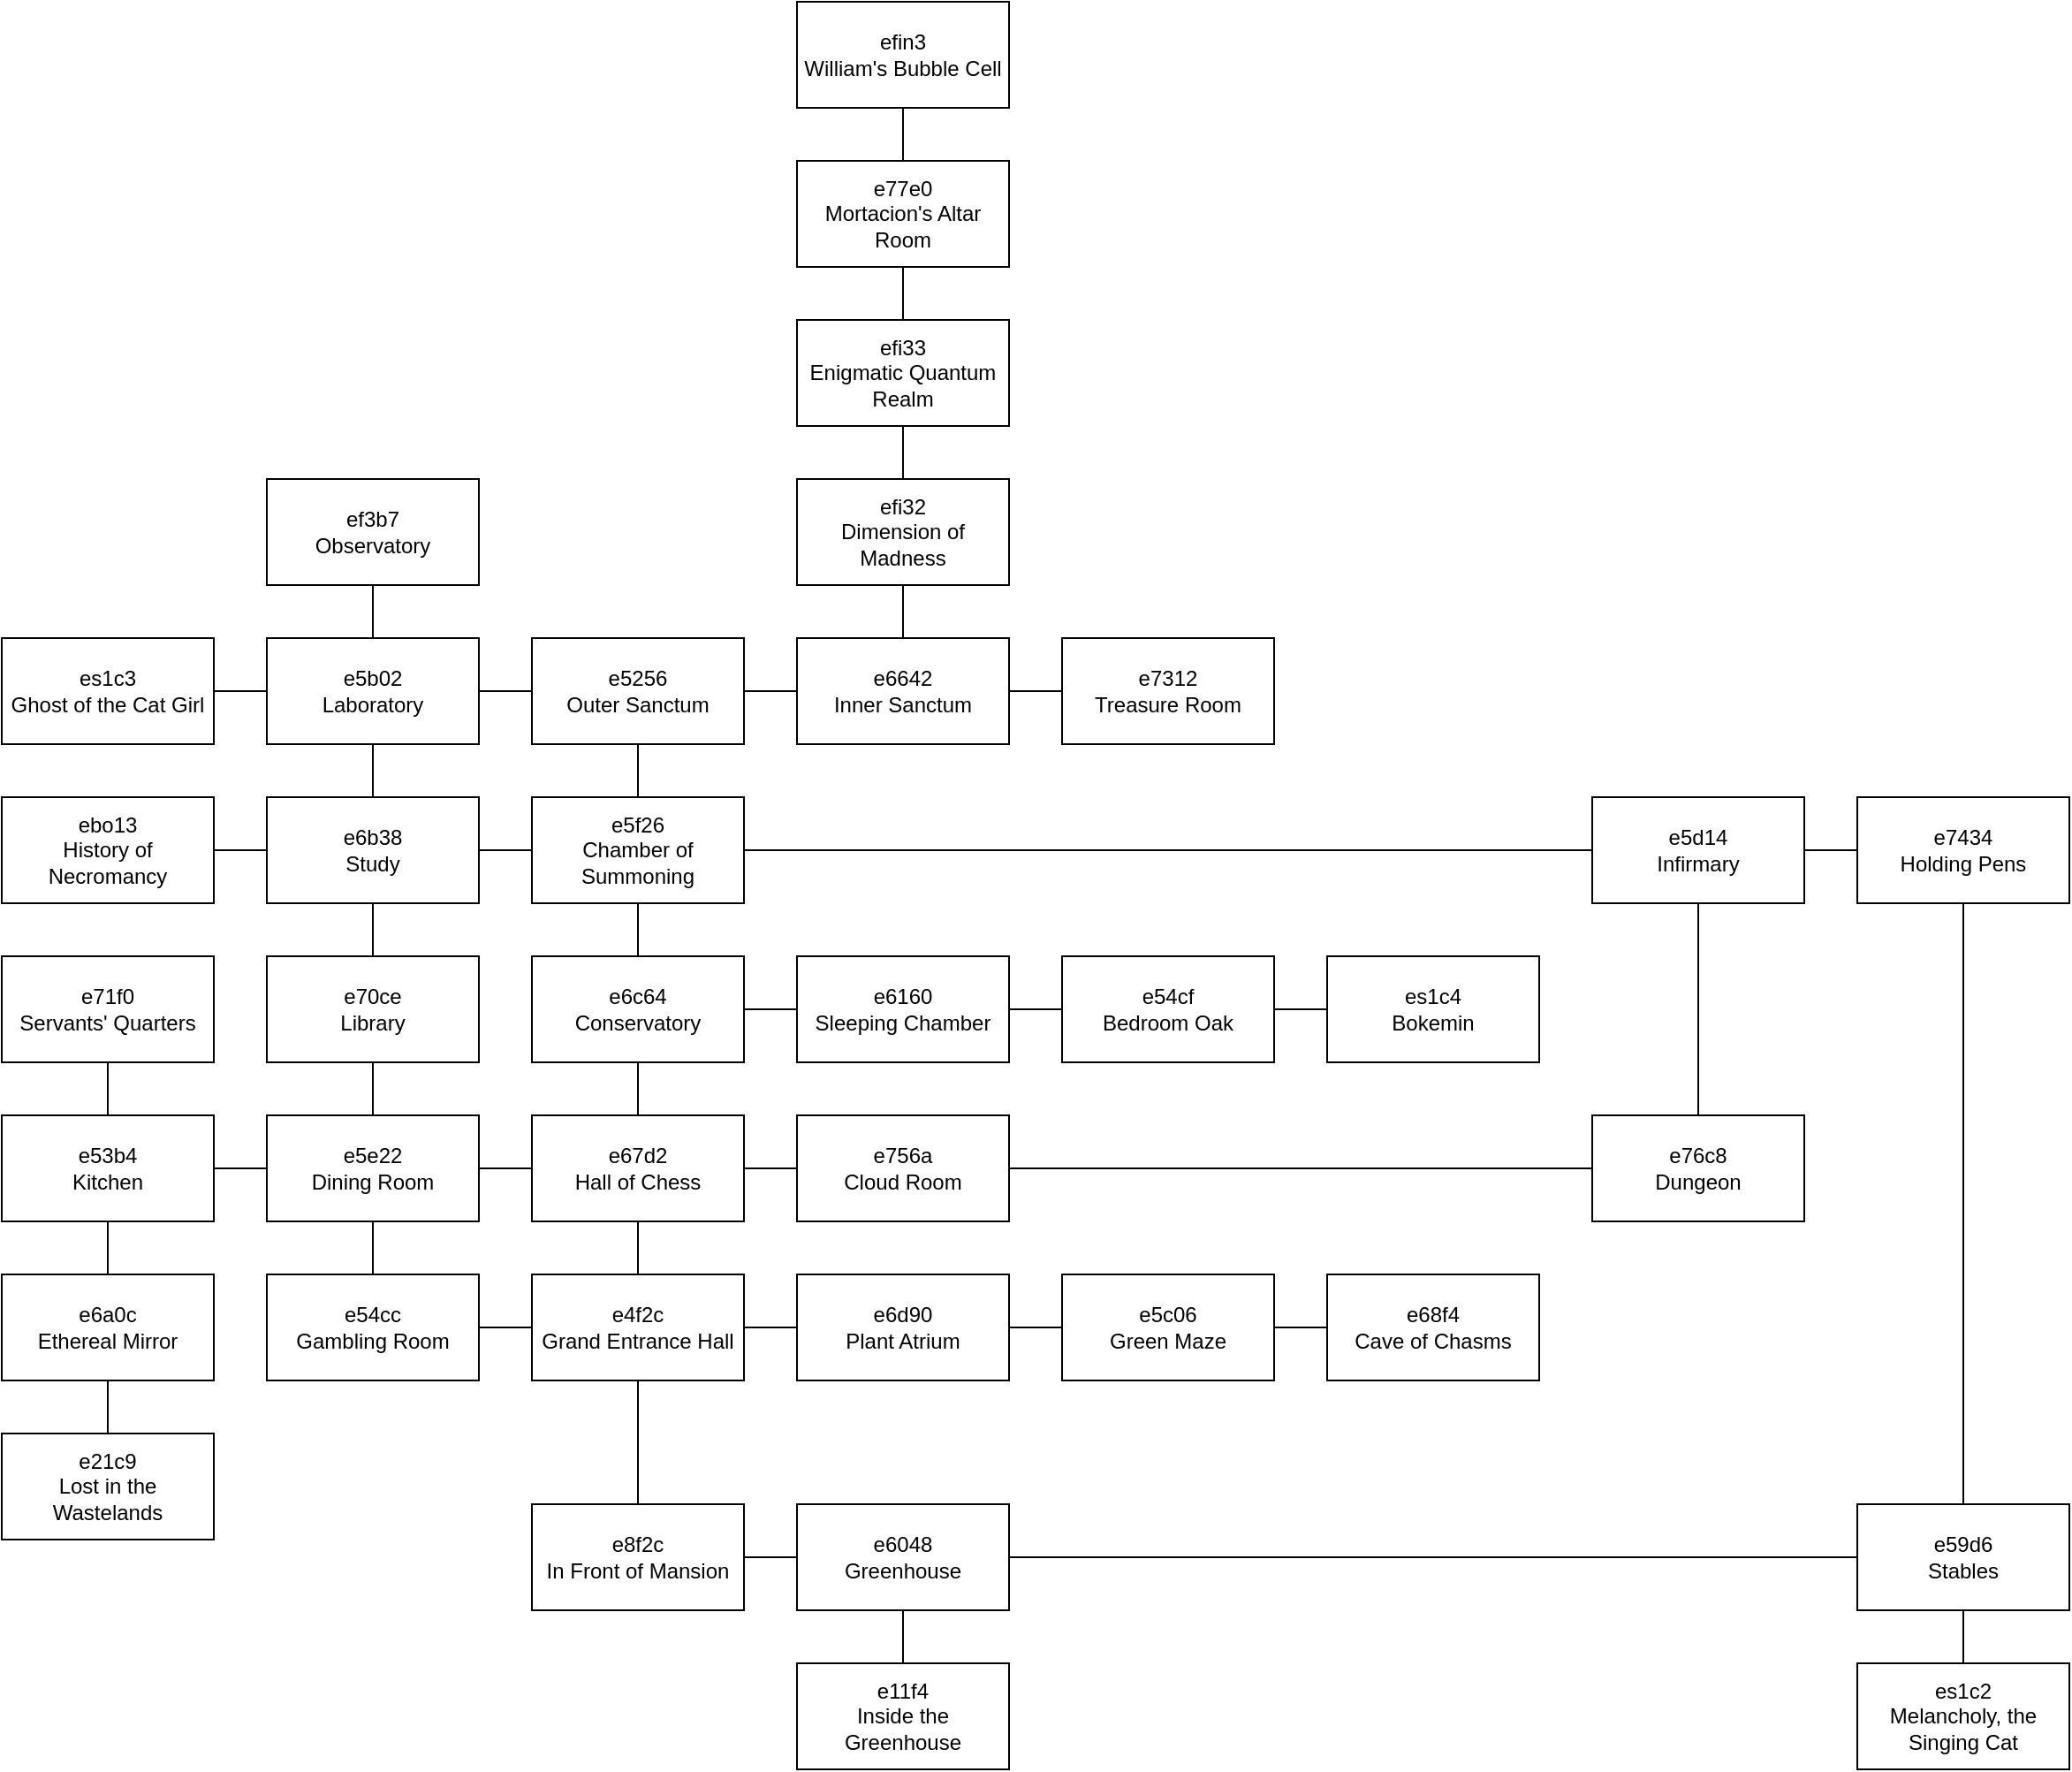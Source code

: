 <mxfile>
    <diagram id="srhE5D7gQbnfxxKPSpZm" name="Page-1">
        <mxGraphModel dx="2419" dy="2704" grid="1" gridSize="10" guides="1" tooltips="1" connect="1" arrows="1" fold="1" page="1" pageScale="1" pageWidth="850" pageHeight="1100" math="0" shadow="0">
            <root>
                <mxCell id="0"/>
                <mxCell id="1" parent="0"/>
                <mxCell id="22" style="edgeStyle=none;html=1;entryX=0;entryY=0.5;entryDx=0;entryDy=0;endArrow=none;endFill=0;" edge="1" parent="1" source="3" target="6">
                    <mxGeometry relative="1" as="geometry"/>
                </mxCell>
                <mxCell id="25" style="edgeStyle=none;html=1;endArrow=none;endFill=0;" edge="1" parent="1" source="3" target="5">
                    <mxGeometry relative="1" as="geometry"/>
                </mxCell>
                <mxCell id="3" value="e8f2c&lt;br&gt;In Front of Mansion" style="rounded=0;whiteSpace=wrap;html=1;" vertex="1" parent="1">
                    <mxGeometry x="230" y="740" width="120" height="60" as="geometry"/>
                </mxCell>
                <mxCell id="33" style="edgeStyle=none;html=1;endArrow=none;endFill=0;" edge="1" parent="1" source="5" target="32">
                    <mxGeometry relative="1" as="geometry"/>
                </mxCell>
                <mxCell id="34" style="edgeStyle=none;html=1;endArrow=none;endFill=0;" edge="1" parent="1" source="5" target="31">
                    <mxGeometry relative="1" as="geometry"/>
                </mxCell>
                <mxCell id="5" value="e4f2c&lt;br&gt;Grand Entrance Hall" style="rounded=0;whiteSpace=wrap;html=1;" vertex="1" parent="1">
                    <mxGeometry x="230" y="610" width="120" height="60" as="geometry"/>
                </mxCell>
                <mxCell id="23" value="" style="edgeStyle=none;html=1;endArrow=none;endFill=0;" edge="1" parent="1" source="6" target="8">
                    <mxGeometry relative="1" as="geometry"/>
                </mxCell>
                <mxCell id="24" style="edgeStyle=none;html=1;entryX=0.5;entryY=0;entryDx=0;entryDy=0;endArrow=none;endFill=0;" edge="1" parent="1" source="6" target="7">
                    <mxGeometry relative="1" as="geometry"/>
                </mxCell>
                <mxCell id="6" value="e6048&lt;br&gt;Greenhouse" style="rounded=0;whiteSpace=wrap;html=1;" vertex="1" parent="1">
                    <mxGeometry x="380" y="740" width="120" height="60" as="geometry"/>
                </mxCell>
                <mxCell id="7" value="e11f4&lt;br&gt;Inside the Greenhouse" style="rounded=0;whiteSpace=wrap;html=1;" vertex="1" parent="1">
                    <mxGeometry x="380" y="830" width="120" height="60" as="geometry"/>
                </mxCell>
                <mxCell id="27" style="edgeStyle=none;html=1;entryX=0.5;entryY=1;entryDx=0;entryDy=0;endArrow=none;endFill=0;" edge="1" parent="1" source="8" target="9">
                    <mxGeometry relative="1" as="geometry"/>
                </mxCell>
                <mxCell id="89" style="edgeStyle=none;html=1;entryX=0.5;entryY=0;entryDx=0;entryDy=0;endArrow=none;endFill=0;" edge="1" parent="1" source="8" target="82">
                    <mxGeometry relative="1" as="geometry"/>
                </mxCell>
                <mxCell id="8" value="e59d6&lt;br&gt;Stables" style="rounded=0;whiteSpace=wrap;html=1;" vertex="1" parent="1">
                    <mxGeometry x="980" y="740" width="120" height="60" as="geometry"/>
                </mxCell>
                <mxCell id="72" style="edgeStyle=none;html=1;entryX=1;entryY=0.5;entryDx=0;entryDy=0;endArrow=none;endFill=0;" edge="1" parent="1" source="9" target="70">
                    <mxGeometry relative="1" as="geometry"/>
                </mxCell>
                <mxCell id="9" value="e7434&lt;br&gt;Holding Pens" style="rounded=0;whiteSpace=wrap;html=1;" vertex="1" parent="1">
                    <mxGeometry x="980" y="340" width="120" height="60" as="geometry"/>
                </mxCell>
                <mxCell id="28" style="edgeStyle=none;html=1;endArrow=none;endFill=0;" edge="1" parent="1" source="11" target="12">
                    <mxGeometry relative="1" as="geometry"/>
                </mxCell>
                <mxCell id="29" style="edgeStyle=none;html=1;entryX=1;entryY=0.5;entryDx=0;entryDy=0;endArrow=none;endFill=0;" edge="1" parent="1" source="11" target="13">
                    <mxGeometry relative="1" as="geometry"/>
                </mxCell>
                <mxCell id="11" value="e5f26&lt;br&gt;Chamber of Summoning" style="rounded=0;whiteSpace=wrap;html=1;" vertex="1" parent="1">
                    <mxGeometry x="230" y="340" width="120" height="60" as="geometry"/>
                </mxCell>
                <mxCell id="53" style="edgeStyle=none;html=1;entryX=0;entryY=0.5;entryDx=0;entryDy=0;endArrow=none;endFill=0;" edge="1" parent="1" source="12" target="52">
                    <mxGeometry relative="1" as="geometry"/>
                </mxCell>
                <mxCell id="12" value="e5256&lt;br&gt;Outer Sanctum" style="rounded=0;whiteSpace=wrap;html=1;" vertex="1" parent="1">
                    <mxGeometry x="230" y="250" width="120" height="60" as="geometry"/>
                </mxCell>
                <mxCell id="42" style="edgeStyle=none;html=1;endArrow=none;endFill=0;" edge="1" parent="1" source="13" target="41">
                    <mxGeometry relative="1" as="geometry"/>
                </mxCell>
                <mxCell id="81" style="edgeStyle=none;html=1;entryX=1;entryY=0.5;entryDx=0;entryDy=0;endArrow=none;endFill=0;" edge="1" parent="1" source="13" target="80">
                    <mxGeometry relative="1" as="geometry"/>
                </mxCell>
                <mxCell id="13" value="e6b38&lt;br&gt;Study" style="rounded=0;whiteSpace=wrap;html=1;" vertex="1" parent="1">
                    <mxGeometry x="80" y="340" width="120" height="60" as="geometry"/>
                </mxCell>
                <mxCell id="18" style="edgeStyle=none;html=1;entryX=0;entryY=0.5;entryDx=0;entryDy=0;endArrow=none;endFill=0;" edge="1" parent="1" source="14" target="16">
                    <mxGeometry relative="1" as="geometry"/>
                </mxCell>
                <mxCell id="19" style="edgeStyle=none;html=1;entryX=0.5;entryY=1;entryDx=0;entryDy=0;endArrow=none;endFill=0;" edge="1" parent="1" source="14" target="11">
                    <mxGeometry relative="1" as="geometry"/>
                </mxCell>
                <mxCell id="20" style="edgeStyle=none;html=1;entryX=0.5;entryY=0;entryDx=0;entryDy=0;endArrow=none;endFill=0;" edge="1" parent="1" source="14" target="15">
                    <mxGeometry relative="1" as="geometry"/>
                </mxCell>
                <mxCell id="14" value="e6c64&lt;br&gt;Conservatory" style="rounded=0;whiteSpace=wrap;html=1;" vertex="1" parent="1">
                    <mxGeometry x="230" y="430" width="120" height="60" as="geometry"/>
                </mxCell>
                <mxCell id="21" style="edgeStyle=none;html=1;endArrow=none;endFill=0;" edge="1" parent="1" source="15" target="17">
                    <mxGeometry relative="1" as="geometry"/>
                </mxCell>
                <mxCell id="30" style="edgeStyle=none;html=1;entryX=0.5;entryY=0;entryDx=0;entryDy=0;endArrow=none;endFill=0;" edge="1" parent="1" source="15" target="5">
                    <mxGeometry relative="1" as="geometry"/>
                </mxCell>
                <mxCell id="15" value="e67d2&lt;br&gt;Hall of Chess" style="rounded=0;whiteSpace=wrap;html=1;" vertex="1" parent="1">
                    <mxGeometry x="230" y="520" width="120" height="60" as="geometry"/>
                </mxCell>
                <mxCell id="64" style="edgeStyle=none;html=1;entryX=0;entryY=0.5;entryDx=0;entryDy=0;endArrow=none;endFill=0;" edge="1" parent="1" source="16" target="63">
                    <mxGeometry relative="1" as="geometry"/>
                </mxCell>
                <mxCell id="16" value="e6160&lt;br&gt;Sleeping Chamber" style="rounded=0;whiteSpace=wrap;html=1;" vertex="1" parent="1">
                    <mxGeometry x="380" y="430" width="120" height="60" as="geometry"/>
                </mxCell>
                <mxCell id="17" value="e756a&lt;br&gt;Cloud Room" style="rounded=0;whiteSpace=wrap;html=1;" vertex="1" parent="1">
                    <mxGeometry x="380" y="520" width="120" height="60" as="geometry"/>
                </mxCell>
                <mxCell id="36" style="edgeStyle=none;html=1;endArrow=none;endFill=0;" edge="1" parent="1" source="31" target="35">
                    <mxGeometry relative="1" as="geometry"/>
                </mxCell>
                <mxCell id="31" value="e54cc&lt;br&gt;Gambling Room" style="rounded=0;whiteSpace=wrap;html=1;" vertex="1" parent="1">
                    <mxGeometry x="80" y="610" width="120" height="60" as="geometry"/>
                </mxCell>
                <mxCell id="75" style="edgeStyle=none;html=1;entryX=0;entryY=0.5;entryDx=0;entryDy=0;endArrow=none;endFill=0;" edge="1" parent="1" source="32" target="74">
                    <mxGeometry relative="1" as="geometry"/>
                </mxCell>
                <mxCell id="32" value="e6d90&lt;br&gt;Plant Atrium" style="rounded=0;whiteSpace=wrap;html=1;" vertex="1" parent="1">
                    <mxGeometry x="380" y="610" width="120" height="60" as="geometry"/>
                </mxCell>
                <mxCell id="37" style="edgeStyle=none;html=1;entryX=0;entryY=0.5;entryDx=0;entryDy=0;endArrow=none;endFill=0;" edge="1" parent="1" source="35" target="15">
                    <mxGeometry relative="1" as="geometry"/>
                </mxCell>
                <mxCell id="39" style="edgeStyle=none;html=1;endArrow=none;endFill=0;" edge="1" parent="1" source="35" target="38">
                    <mxGeometry relative="1" as="geometry"/>
                </mxCell>
                <mxCell id="47" style="edgeStyle=none;html=1;endArrow=none;endFill=0;" edge="1" parent="1" source="35" target="46">
                    <mxGeometry relative="1" as="geometry"/>
                </mxCell>
                <mxCell id="35" value="e5e22&lt;br&gt;Dining Room" style="rounded=0;whiteSpace=wrap;html=1;" vertex="1" parent="1">
                    <mxGeometry x="80" y="520" width="120" height="60" as="geometry"/>
                </mxCell>
                <mxCell id="40" style="edgeStyle=none;html=1;endArrow=none;endFill=0;" edge="1" parent="1" source="38" target="13">
                    <mxGeometry relative="1" as="geometry"/>
                </mxCell>
                <mxCell id="38" value="e70ce&lt;br&gt;Library" style="rounded=0;whiteSpace=wrap;html=1;" vertex="1" parent="1">
                    <mxGeometry x="80" y="430" width="120" height="60" as="geometry"/>
                </mxCell>
                <mxCell id="43" style="edgeStyle=none;html=1;endArrow=none;endFill=0;" edge="1" parent="1" source="41" target="12">
                    <mxGeometry relative="1" as="geometry"/>
                </mxCell>
                <mxCell id="45" style="edgeStyle=none;html=1;entryX=0.5;entryY=0.833;entryDx=0;entryDy=0;entryPerimeter=0;endArrow=none;endFill=0;" edge="1" parent="1" source="41" target="44">
                    <mxGeometry relative="1" as="geometry"/>
                </mxCell>
                <mxCell id="86" style="edgeStyle=none;html=1;entryX=1;entryY=0.5;entryDx=0;entryDy=0;endArrow=none;endFill=0;" edge="1" parent="1" source="41" target="85">
                    <mxGeometry relative="1" as="geometry"/>
                </mxCell>
                <mxCell id="41" value="e5b02&lt;br&gt;Laboratory" style="rounded=0;whiteSpace=wrap;html=1;" vertex="1" parent="1">
                    <mxGeometry x="80" y="250" width="120" height="60" as="geometry"/>
                </mxCell>
                <mxCell id="44" value="ef3b7&lt;br&gt;Observatory" style="rounded=0;whiteSpace=wrap;html=1;" vertex="1" parent="1">
                    <mxGeometry x="80" y="160" width="120" height="60" as="geometry"/>
                </mxCell>
                <mxCell id="51" style="edgeStyle=none;html=1;endArrow=none;endFill=0;" edge="1" parent="1" source="46" target="50">
                    <mxGeometry relative="1" as="geometry"/>
                </mxCell>
                <mxCell id="46" value="e53b4&lt;br&gt;Kitchen" style="rounded=0;whiteSpace=wrap;html=1;" vertex="1" parent="1">
                    <mxGeometry x="-70" y="520" width="120" height="60" as="geometry"/>
                </mxCell>
                <mxCell id="49" style="edgeStyle=none;html=1;endArrow=none;endFill=0;" edge="1" parent="1" source="48" target="46">
                    <mxGeometry relative="1" as="geometry"/>
                </mxCell>
                <mxCell id="48" value="e71f0&lt;br&gt;Servants' Quarters" style="rounded=0;whiteSpace=wrap;html=1;" vertex="1" parent="1">
                    <mxGeometry x="-70" y="430" width="120" height="60" as="geometry"/>
                </mxCell>
                <mxCell id="79" style="edgeStyle=none;html=1;entryX=0.5;entryY=0;entryDx=0;entryDy=0;endArrow=none;endFill=0;" edge="1" parent="1" source="50" target="78">
                    <mxGeometry relative="1" as="geometry"/>
                </mxCell>
                <mxCell id="50" value="e6a0c&lt;br&gt;Ethereal Mirror" style="rounded=0;whiteSpace=wrap;html=1;" vertex="1" parent="1">
                    <mxGeometry x="-70" y="610" width="120" height="60" as="geometry"/>
                </mxCell>
                <mxCell id="55" style="edgeStyle=none;html=1;entryX=0;entryY=0.5;entryDx=0;entryDy=0;endArrow=none;endFill=0;" edge="1" parent="1" source="52" target="54">
                    <mxGeometry relative="1" as="geometry"/>
                </mxCell>
                <mxCell id="66" style="edgeStyle=none;html=1;endArrow=none;endFill=0;" edge="1" parent="1" source="52" target="65">
                    <mxGeometry relative="1" as="geometry"/>
                </mxCell>
                <mxCell id="52" value="e6642&lt;br&gt;Inner Sanctum" style="rounded=0;whiteSpace=wrap;html=1;" vertex="1" parent="1">
                    <mxGeometry x="380" y="250" width="120" height="60" as="geometry"/>
                </mxCell>
                <mxCell id="54" value="e7312&lt;br&gt;Treasure Room" style="rounded=0;whiteSpace=wrap;html=1;" vertex="1" parent="1">
                    <mxGeometry x="530" y="250" width="120" height="60" as="geometry"/>
                </mxCell>
                <mxCell id="59" style="edgeStyle=none;html=1;entryX=1;entryY=0.5;entryDx=0;entryDy=0;endArrow=none;endFill=0;" edge="1" parent="1" source="57" target="17">
                    <mxGeometry relative="1" as="geometry"/>
                </mxCell>
                <mxCell id="57" value="e76c8&lt;br&gt;Dungeon" style="rounded=0;whiteSpace=wrap;html=1;" vertex="1" parent="1">
                    <mxGeometry x="830" y="520" width="120" height="60" as="geometry"/>
                </mxCell>
                <mxCell id="60" value="e77e0&lt;br&gt;Mortacion's Altar Room" style="rounded=0;whiteSpace=wrap;html=1;" vertex="1" parent="1">
                    <mxGeometry x="380" y="-20" width="120" height="60" as="geometry"/>
                </mxCell>
                <mxCell id="62" style="edgeStyle=none;html=1;entryX=0.5;entryY=0;entryDx=0;entryDy=0;endArrow=none;endFill=0;" edge="1" parent="1" source="61" target="60">
                    <mxGeometry relative="1" as="geometry"/>
                </mxCell>
                <mxCell id="61" value="efin3&lt;br&gt;William's Bubble Cell" style="rounded=0;whiteSpace=wrap;html=1;" vertex="1" parent="1">
                    <mxGeometry x="380" y="-110" width="120" height="60" as="geometry"/>
                </mxCell>
                <mxCell id="88" style="edgeStyle=none;html=1;entryX=0;entryY=0.5;entryDx=0;entryDy=0;endArrow=none;endFill=0;" edge="1" parent="1" source="63" target="87">
                    <mxGeometry relative="1" as="geometry"/>
                </mxCell>
                <mxCell id="63" value="e54cf&lt;br&gt;Bedroom Oak" style="rounded=0;whiteSpace=wrap;html=1;" vertex="1" parent="1">
                    <mxGeometry x="530" y="430" width="120" height="60" as="geometry"/>
                </mxCell>
                <mxCell id="68" style="edgeStyle=none;html=1;entryX=0.5;entryY=1;entryDx=0;entryDy=0;endArrow=none;endFill=0;" edge="1" parent="1" source="65" target="67">
                    <mxGeometry relative="1" as="geometry"/>
                </mxCell>
                <mxCell id="65" value="efi32&lt;br&gt;Dimension of Madness" style="rounded=0;whiteSpace=wrap;html=1;" vertex="1" parent="1">
                    <mxGeometry x="380" y="160" width="120" height="60" as="geometry"/>
                </mxCell>
                <mxCell id="69" style="edgeStyle=none;html=1;entryX=0.5;entryY=1;entryDx=0;entryDy=0;endArrow=none;endFill=0;" edge="1" parent="1" source="67" target="60">
                    <mxGeometry relative="1" as="geometry"/>
                </mxCell>
                <mxCell id="67" value="efi33&lt;br&gt;Enigmatic Quantum Realm" style="rounded=0;whiteSpace=wrap;html=1;" vertex="1" parent="1">
                    <mxGeometry x="380" y="70" width="120" height="60" as="geometry"/>
                </mxCell>
                <mxCell id="71" style="edgeStyle=none;html=1;entryX=0.5;entryY=0;entryDx=0;entryDy=0;endArrow=none;endFill=0;" edge="1" parent="1" source="70" target="57">
                    <mxGeometry relative="1" as="geometry"/>
                </mxCell>
                <mxCell id="73" style="edgeStyle=none;html=1;entryX=1;entryY=0.5;entryDx=0;entryDy=0;endArrow=none;endFill=0;" edge="1" parent="1" source="70" target="11">
                    <mxGeometry relative="1" as="geometry"/>
                </mxCell>
                <mxCell id="70" value="e5d14&lt;br&gt;Infirmary" style="rounded=0;whiteSpace=wrap;html=1;" vertex="1" parent="1">
                    <mxGeometry x="830" y="340" width="120" height="60" as="geometry"/>
                </mxCell>
                <mxCell id="77" style="edgeStyle=none;html=1;entryX=0;entryY=0.5;entryDx=0;entryDy=0;endArrow=none;endFill=0;" edge="1" parent="1" source="74" target="76">
                    <mxGeometry relative="1" as="geometry"/>
                </mxCell>
                <mxCell id="74" value="e5c06&lt;br&gt;Green Maze" style="rounded=0;whiteSpace=wrap;html=1;" vertex="1" parent="1">
                    <mxGeometry x="530" y="610" width="120" height="60" as="geometry"/>
                </mxCell>
                <mxCell id="76" value="e68f4&lt;br&gt;Cave of Chasms" style="rounded=0;whiteSpace=wrap;html=1;" vertex="1" parent="1">
                    <mxGeometry x="680" y="610" width="120" height="60" as="geometry"/>
                </mxCell>
                <mxCell id="78" value="e21c9&lt;br&gt;Lost in the Wastelands" style="rounded=0;whiteSpace=wrap;html=1;" vertex="1" parent="1">
                    <mxGeometry x="-70" y="700" width="120" height="60" as="geometry"/>
                </mxCell>
                <mxCell id="80" value="ebo13&lt;br&gt;History of Necromancy" style="rounded=0;whiteSpace=wrap;html=1;" vertex="1" parent="1">
                    <mxGeometry x="-70" y="340" width="120" height="60" as="geometry"/>
                </mxCell>
                <mxCell id="82" value="es1c2&lt;br&gt;Melancholy, the Singing Cat" style="rounded=0;whiteSpace=wrap;html=1;" vertex="1" parent="1">
                    <mxGeometry x="980" y="830" width="120" height="60" as="geometry"/>
                </mxCell>
                <mxCell id="85" value="es1c3&lt;br&gt;Ghost of the Cat Girl" style="rounded=0;whiteSpace=wrap;html=1;" vertex="1" parent="1">
                    <mxGeometry x="-70" y="250" width="120" height="60" as="geometry"/>
                </mxCell>
                <mxCell id="87" value="es1c4&lt;br&gt;Bokemin" style="rounded=0;whiteSpace=wrap;html=1;" vertex="1" parent="1">
                    <mxGeometry x="680" y="430" width="120" height="60" as="geometry"/>
                </mxCell>
            </root>
        </mxGraphModel>
    </diagram>
</mxfile>